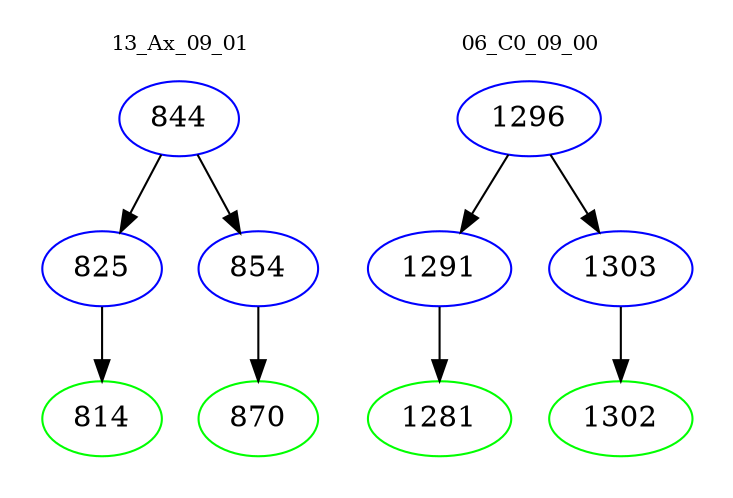 digraph{
subgraph cluster_0 {
color = white
label = "13_Ax_09_01";
fontsize=10;
T0_844 [label="844", color="blue"]
T0_844 -> T0_825 [color="black"]
T0_825 [label="825", color="blue"]
T0_825 -> T0_814 [color="black"]
T0_814 [label="814", color="green"]
T0_844 -> T0_854 [color="black"]
T0_854 [label="854", color="blue"]
T0_854 -> T0_870 [color="black"]
T0_870 [label="870", color="green"]
}
subgraph cluster_1 {
color = white
label = "06_C0_09_00";
fontsize=10;
T1_1296 [label="1296", color="blue"]
T1_1296 -> T1_1291 [color="black"]
T1_1291 [label="1291", color="blue"]
T1_1291 -> T1_1281 [color="black"]
T1_1281 [label="1281", color="green"]
T1_1296 -> T1_1303 [color="black"]
T1_1303 [label="1303", color="blue"]
T1_1303 -> T1_1302 [color="black"]
T1_1302 [label="1302", color="green"]
}
}

